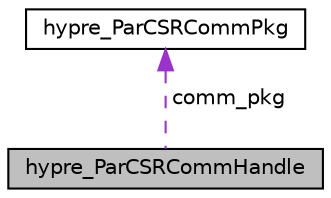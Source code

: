 digraph "hypre_ParCSRCommHandle"
{
 // LATEX_PDF_SIZE
  edge [fontname="Helvetica",fontsize="10",labelfontname="Helvetica",labelfontsize="10"];
  node [fontname="Helvetica",fontsize="10",shape=record];
  Node1 [label="hypre_ParCSRCommHandle",height=0.2,width=0.4,color="black", fillcolor="grey75", style="filled", fontcolor="black",tooltip=" "];
  Node2 -> Node1 [dir="back",color="darkorchid3",fontsize="10",style="dashed",label=" comm_pkg" ,fontname="Helvetica"];
  Node2 [label="hypre_ParCSRCommPkg",height=0.2,width=0.4,color="black", fillcolor="white", style="filled",URL="$structhypre___par_c_s_r_comm_pkg.html",tooltip=" "];
}
